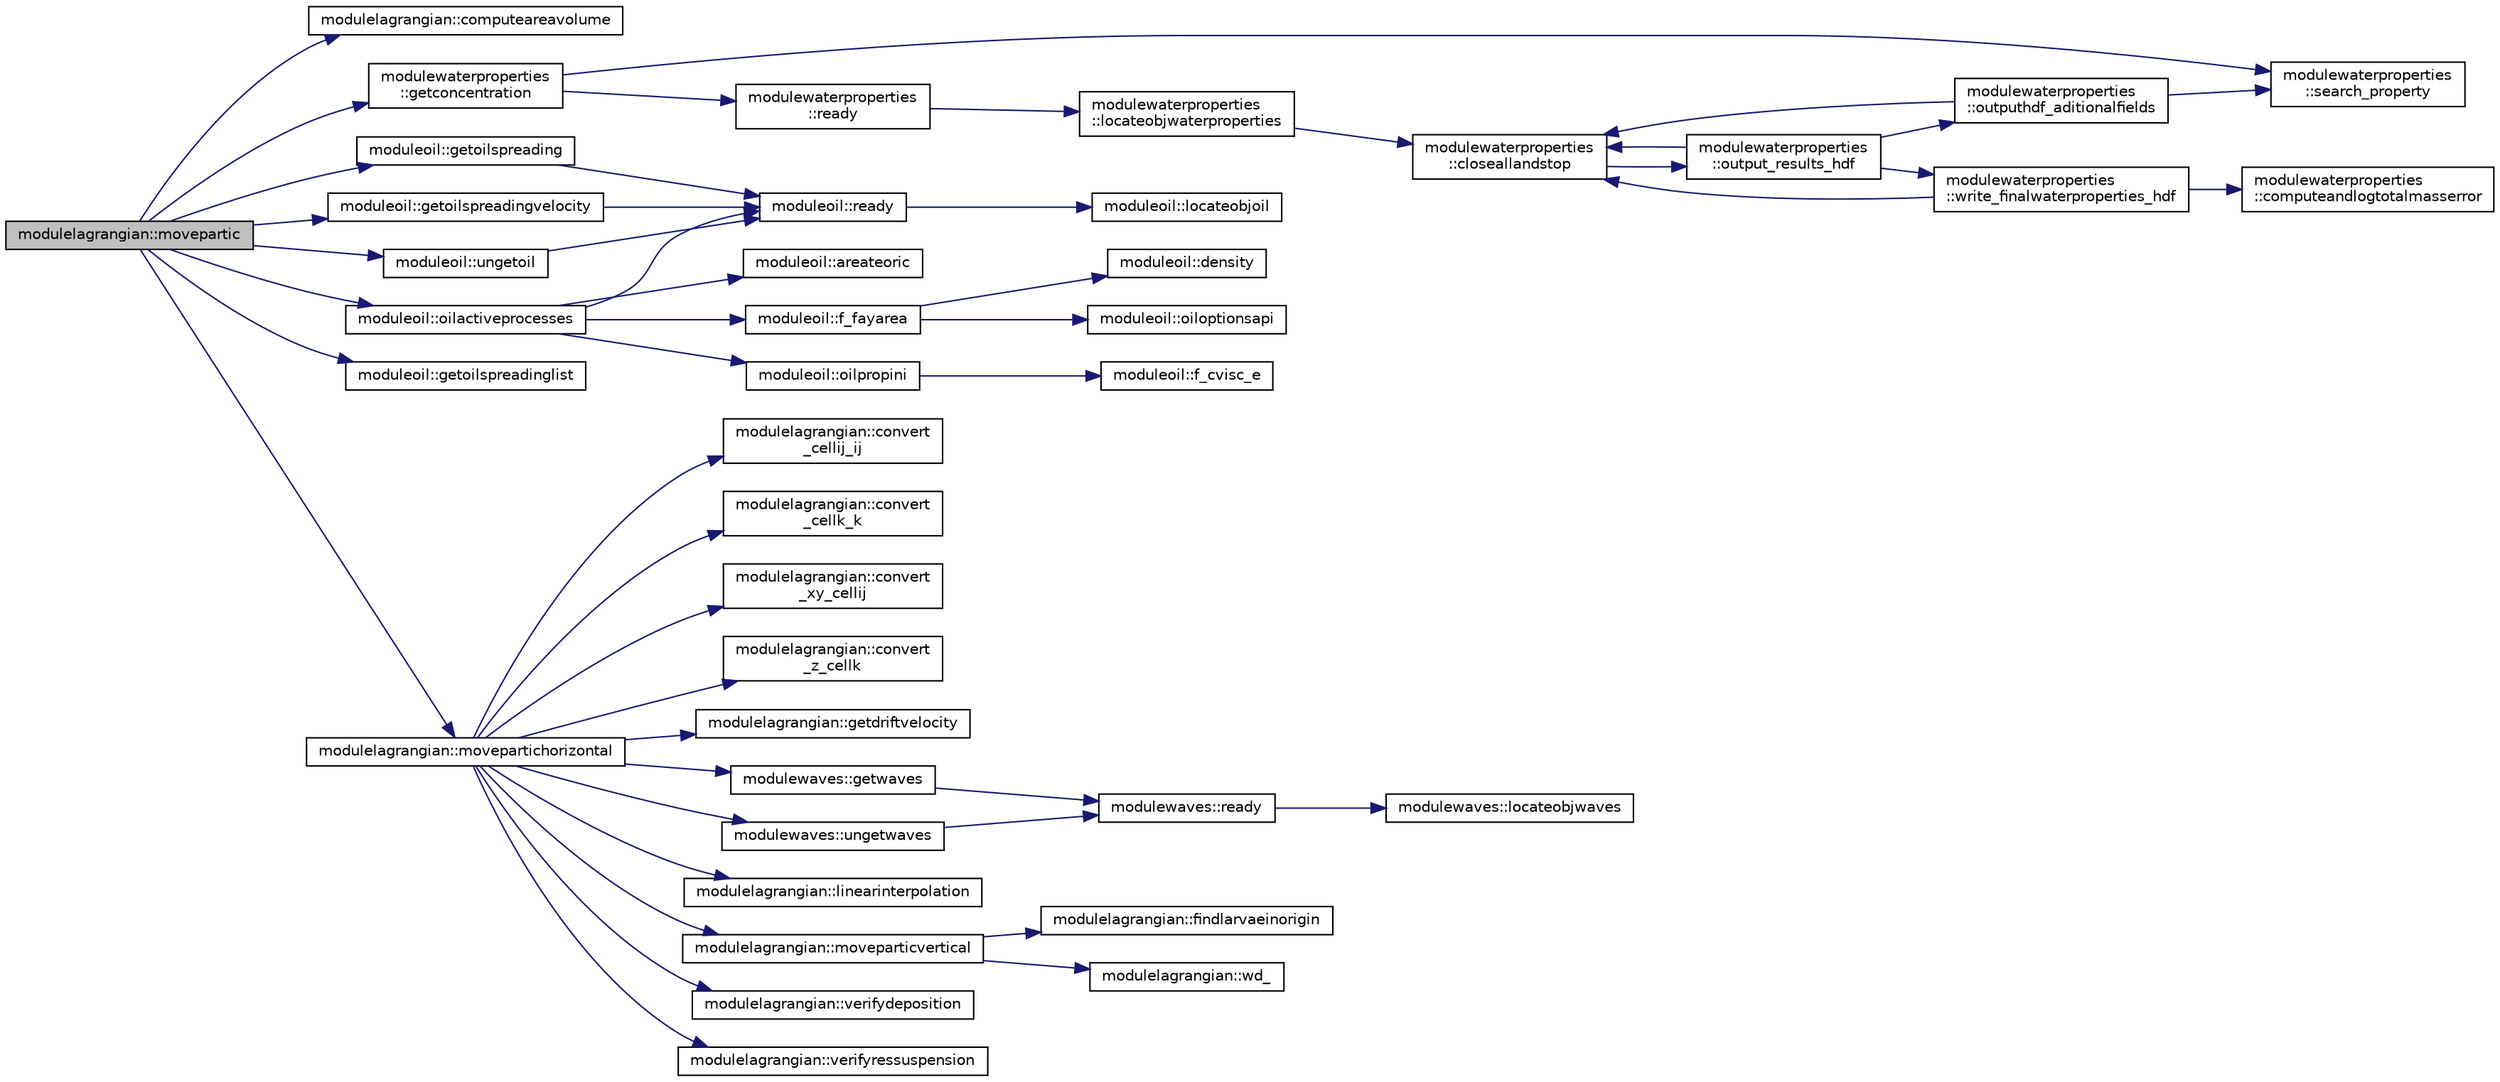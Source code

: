 digraph "modulelagrangian::movepartic"
{
 // LATEX_PDF_SIZE
  edge [fontname="Helvetica",fontsize="10",labelfontname="Helvetica",labelfontsize="10"];
  node [fontname="Helvetica",fontsize="10",shape=record];
  rankdir="LR";
  Node1 [label="modulelagrangian::movepartic",height=0.2,width=0.4,color="black", fillcolor="grey75", style="filled", fontcolor="black",tooltip=" "];
  Node1 -> Node2 [color="midnightblue",fontsize="10",style="solid",fontname="Helvetica"];
  Node2 [label="modulelagrangian::computeareavolume",height=0.2,width=0.4,color="black", fillcolor="white", style="filled",URL="$namespacemodulelagrangian.html#a5a4818cc1397ad3373693bc882af863f",tooltip=" "];
  Node1 -> Node3 [color="midnightblue",fontsize="10",style="solid",fontname="Helvetica"];
  Node3 [label="modulewaterproperties\l::getconcentration",height=0.2,width=0.4,color="black", fillcolor="white", style="filled",URL="$namespacemodulewaterproperties.html#a45cbba90a6054db2070c49281da1ef56",tooltip=" "];
  Node3 -> Node4 [color="midnightblue",fontsize="10",style="solid",fontname="Helvetica"];
  Node4 [label="modulewaterproperties\l::ready",height=0.2,width=0.4,color="black", fillcolor="white", style="filled",URL="$namespacemodulewaterproperties.html#ad54774dedce486739249cb10b4de21e2",tooltip=" "];
  Node4 -> Node5 [color="midnightblue",fontsize="10",style="solid",fontname="Helvetica"];
  Node5 [label="modulewaterproperties\l::locateobjwaterproperties",height=0.2,width=0.4,color="black", fillcolor="white", style="filled",URL="$namespacemodulewaterproperties.html#ae4516d6c7f3687b0293515314b0ade90",tooltip=" "];
  Node5 -> Node6 [color="midnightblue",fontsize="10",style="solid",fontname="Helvetica"];
  Node6 [label="modulewaterproperties\l::closeallandstop",height=0.2,width=0.4,color="black", fillcolor="white", style="filled",URL="$namespacemodulewaterproperties.html#a5bb74dfe4637836633ca6817a4a72758",tooltip=" "];
  Node6 -> Node7 [color="midnightblue",fontsize="10",style="solid",fontname="Helvetica"];
  Node7 [label="modulewaterproperties\l::output_results_hdf",height=0.2,width=0.4,color="black", fillcolor="white", style="filled",URL="$namespacemodulewaterproperties.html#a78143a2ee73e78a6441a03852a7b9f9a",tooltip=" "];
  Node7 -> Node6 [color="midnightblue",fontsize="10",style="solid",fontname="Helvetica"];
  Node7 -> Node8 [color="midnightblue",fontsize="10",style="solid",fontname="Helvetica"];
  Node8 [label="modulewaterproperties\l::outputhdf_aditionalfields",height=0.2,width=0.4,color="black", fillcolor="white", style="filled",URL="$namespacemodulewaterproperties.html#a0e590dc368b505cd9ea918d724d3eee3",tooltip=" "];
  Node8 -> Node6 [color="midnightblue",fontsize="10",style="solid",fontname="Helvetica"];
  Node8 -> Node9 [color="midnightblue",fontsize="10",style="solid",fontname="Helvetica"];
  Node9 [label="modulewaterproperties\l::search_property",height=0.2,width=0.4,color="black", fillcolor="white", style="filled",URL="$namespacemodulewaterproperties.html#ae6b7d758da27fb15faee52b3ed14029d",tooltip=" "];
  Node7 -> Node10 [color="midnightblue",fontsize="10",style="solid",fontname="Helvetica"];
  Node10 [label="modulewaterproperties\l::write_finalwaterproperties_hdf",height=0.2,width=0.4,color="black", fillcolor="white", style="filled",URL="$namespacemodulewaterproperties.html#a2893cea8ca427b1290aeb65593659aa0",tooltip=" "];
  Node10 -> Node6 [color="midnightblue",fontsize="10",style="solid",fontname="Helvetica"];
  Node10 -> Node11 [color="midnightblue",fontsize="10",style="solid",fontname="Helvetica"];
  Node11 [label="modulewaterproperties\l::computeandlogtotalmasserror",height=0.2,width=0.4,color="black", fillcolor="white", style="filled",URL="$namespacemodulewaterproperties.html#af1b9165b0e72747e4478868c7e5eff00",tooltip=" "];
  Node3 -> Node9 [color="midnightblue",fontsize="10",style="solid",fontname="Helvetica"];
  Node1 -> Node12 [color="midnightblue",fontsize="10",style="solid",fontname="Helvetica"];
  Node12 [label="moduleoil::getoilspreading",height=0.2,width=0.4,color="black", fillcolor="white", style="filled",URL="$namespacemoduleoil.html#ab0850c594da69306ab36555f8971e6e4",tooltip=" "];
  Node12 -> Node13 [color="midnightblue",fontsize="10",style="solid",fontname="Helvetica"];
  Node13 [label="moduleoil::ready",height=0.2,width=0.4,color="black", fillcolor="white", style="filled",URL="$namespacemoduleoil.html#a16763a360a31b49d4f67bbba295472a5",tooltip=" "];
  Node13 -> Node14 [color="midnightblue",fontsize="10",style="solid",fontname="Helvetica"];
  Node14 [label="moduleoil::locateobjoil",height=0.2,width=0.4,color="black", fillcolor="white", style="filled",URL="$namespacemoduleoil.html#aa0854458437dd99f9ef2103ed4f048b4",tooltip=" "];
  Node1 -> Node15 [color="midnightblue",fontsize="10",style="solid",fontname="Helvetica"];
  Node15 [label="moduleoil::getoilspreadinglist",height=0.2,width=0.4,color="black", fillcolor="white", style="filled",URL="$namespacemoduleoil.html#a4bba14809f66e683d6b93c629e986fc5",tooltip=" "];
  Node1 -> Node16 [color="midnightblue",fontsize="10",style="solid",fontname="Helvetica"];
  Node16 [label="moduleoil::getoilspreadingvelocity",height=0.2,width=0.4,color="black", fillcolor="white", style="filled",URL="$namespacemoduleoil.html#a110af1cd38e3c7128a98fb3d2bed2fdb",tooltip=" "];
  Node16 -> Node13 [color="midnightblue",fontsize="10",style="solid",fontname="Helvetica"];
  Node1 -> Node17 [color="midnightblue",fontsize="10",style="solid",fontname="Helvetica"];
  Node17 [label="modulelagrangian::movepartichorizontal",height=0.2,width=0.4,color="black", fillcolor="white", style="filled",URL="$namespacemodulelagrangian.html#a9117067712a5138b783af1e0e971235f",tooltip=" "];
  Node17 -> Node18 [color="midnightblue",fontsize="10",style="solid",fontname="Helvetica"];
  Node18 [label="modulelagrangian::convert\l_cellij_ij",height=0.2,width=0.4,color="black", fillcolor="white", style="filled",URL="$namespacemodulelagrangian.html#acf4d2d03d6e5a08dbd6f22a256ca3d91",tooltip=" "];
  Node17 -> Node19 [color="midnightblue",fontsize="10",style="solid",fontname="Helvetica"];
  Node19 [label="modulelagrangian::convert\l_cellk_k",height=0.2,width=0.4,color="black", fillcolor="white", style="filled",URL="$namespacemodulelagrangian.html#ab49d9104b72e09c3e511a3c37180d96b",tooltip=" "];
  Node17 -> Node20 [color="midnightblue",fontsize="10",style="solid",fontname="Helvetica"];
  Node20 [label="modulelagrangian::convert\l_xy_cellij",height=0.2,width=0.4,color="black", fillcolor="white", style="filled",URL="$namespacemodulelagrangian.html#ac9070324e55670920f08443dd42938d9",tooltip=" "];
  Node17 -> Node21 [color="midnightblue",fontsize="10",style="solid",fontname="Helvetica"];
  Node21 [label="modulelagrangian::convert\l_z_cellk",height=0.2,width=0.4,color="black", fillcolor="white", style="filled",URL="$namespacemodulelagrangian.html#a457d6182588e8e1d9cc86c35a53690f7",tooltip=" "];
  Node17 -> Node22 [color="midnightblue",fontsize="10",style="solid",fontname="Helvetica"];
  Node22 [label="modulelagrangian::getdriftvelocity",height=0.2,width=0.4,color="black", fillcolor="white", style="filled",URL="$namespacemodulelagrangian.html#a4fe5e7ff4efbd8464e9c64ac12f53a3c",tooltip=" "];
  Node17 -> Node23 [color="midnightblue",fontsize="10",style="solid",fontname="Helvetica"];
  Node23 [label="modulewaves::getwaves",height=0.2,width=0.4,color="black", fillcolor="white", style="filled",URL="$namespacemodulewaves.html#a12875a6c82df32faa0d9a05dd2d67b1e",tooltip=" "];
  Node23 -> Node24 [color="midnightblue",fontsize="10",style="solid",fontname="Helvetica"];
  Node24 [label="modulewaves::ready",height=0.2,width=0.4,color="black", fillcolor="white", style="filled",URL="$namespacemodulewaves.html#a15beb6e5dff252a4c77c47d43f9b6385",tooltip=" "];
  Node24 -> Node25 [color="midnightblue",fontsize="10",style="solid",fontname="Helvetica"];
  Node25 [label="modulewaves::locateobjwaves",height=0.2,width=0.4,color="black", fillcolor="white", style="filled",URL="$namespacemodulewaves.html#a0b543189e013d4ce00f78f873ab7f481",tooltip=" "];
  Node17 -> Node26 [color="midnightblue",fontsize="10",style="solid",fontname="Helvetica"];
  Node26 [label="modulelagrangian::linearinterpolation",height=0.2,width=0.4,color="black", fillcolor="white", style="filled",URL="$namespacemodulelagrangian.html#a0c6b41e19230933d9b189208e04909f1",tooltip=" "];
  Node17 -> Node27 [color="midnightblue",fontsize="10",style="solid",fontname="Helvetica"];
  Node27 [label="modulelagrangian::moveparticvertical",height=0.2,width=0.4,color="black", fillcolor="white", style="filled",URL="$namespacemodulelagrangian.html#aee1cf00f54feae6409c4674532876dcc",tooltip=" "];
  Node27 -> Node28 [color="midnightblue",fontsize="10",style="solid",fontname="Helvetica"];
  Node28 [label="modulelagrangian::findlarvaeinorigin",height=0.2,width=0.4,color="black", fillcolor="white", style="filled",URL="$namespacemodulelagrangian.html#a4a81291f0f83c4c244a6842be5d88471",tooltip=" "];
  Node27 -> Node29 [color="midnightblue",fontsize="10",style="solid",fontname="Helvetica"];
  Node29 [label="modulelagrangian::wd_",height=0.2,width=0.4,color="black", fillcolor="white", style="filled",URL="$namespacemodulelagrangian.html#a017fc1ab12cc04b5c4839d5ea0b54365",tooltip=" "];
  Node17 -> Node30 [color="midnightblue",fontsize="10",style="solid",fontname="Helvetica"];
  Node30 [label="modulewaves::ungetwaves",height=0.2,width=0.4,color="black", fillcolor="white", style="filled",URL="$namespacemodulewaves.html#a0c5557cca037fc7fe0c05098f278075d",tooltip=" "];
  Node30 -> Node24 [color="midnightblue",fontsize="10",style="solid",fontname="Helvetica"];
  Node17 -> Node31 [color="midnightblue",fontsize="10",style="solid",fontname="Helvetica"];
  Node31 [label="modulelagrangian::verifydeposition",height=0.2,width=0.4,color="black", fillcolor="white", style="filled",URL="$namespacemodulelagrangian.html#a707d19136d3ce2d287f6e476d28385c8",tooltip=" "];
  Node17 -> Node32 [color="midnightblue",fontsize="10",style="solid",fontname="Helvetica"];
  Node32 [label="modulelagrangian::verifyressuspension",height=0.2,width=0.4,color="black", fillcolor="white", style="filled",URL="$namespacemodulelagrangian.html#af983501fcd8d5abbf81124ad3229d435",tooltip=" "];
  Node1 -> Node33 [color="midnightblue",fontsize="10",style="solid",fontname="Helvetica"];
  Node33 [label="moduleoil::oilactiveprocesses",height=0.2,width=0.4,color="black", fillcolor="white", style="filled",URL="$namespacemoduleoil.html#aa53749d5416d21d1602ffd0208f0f8f2",tooltip=" "];
  Node33 -> Node34 [color="midnightblue",fontsize="10",style="solid",fontname="Helvetica"];
  Node34 [label="moduleoil::areateoric",height=0.2,width=0.4,color="black", fillcolor="white", style="filled",URL="$namespacemoduleoil.html#aeef3927895fe2023671f25edeb829a30",tooltip=" "];
  Node33 -> Node35 [color="midnightblue",fontsize="10",style="solid",fontname="Helvetica"];
  Node35 [label="moduleoil::f_fayarea",height=0.2,width=0.4,color="black", fillcolor="white", style="filled",URL="$namespacemoduleoil.html#aae34355db8babcba835b1b3af18baa95",tooltip=" "];
  Node35 -> Node36 [color="midnightblue",fontsize="10",style="solid",fontname="Helvetica"];
  Node36 [label="moduleoil::density",height=0.2,width=0.4,color="black", fillcolor="white", style="filled",URL="$namespacemoduleoil.html#a9b26683d1a6211ffa180e7c4004596be",tooltip=" "];
  Node35 -> Node37 [color="midnightblue",fontsize="10",style="solid",fontname="Helvetica"];
  Node37 [label="moduleoil::oiloptionsapi",height=0.2,width=0.4,color="black", fillcolor="white", style="filled",URL="$namespacemoduleoil.html#a25b9c130249a4691ccc1c06b3bae5a4e",tooltip=" "];
  Node33 -> Node38 [color="midnightblue",fontsize="10",style="solid",fontname="Helvetica"];
  Node38 [label="moduleoil::oilpropini",height=0.2,width=0.4,color="black", fillcolor="white", style="filled",URL="$namespacemoduleoil.html#a11e04f321f0ebc3e9a379f908b8a0cd2",tooltip=" "];
  Node38 -> Node39 [color="midnightblue",fontsize="10",style="solid",fontname="Helvetica"];
  Node39 [label="moduleoil::f_cvisc_e",height=0.2,width=0.4,color="black", fillcolor="white", style="filled",URL="$namespacemoduleoil.html#a554da2e0cba3e570da78338d2aeef85a",tooltip=" "];
  Node33 -> Node13 [color="midnightblue",fontsize="10",style="solid",fontname="Helvetica"];
  Node1 -> Node40 [color="midnightblue",fontsize="10",style="solid",fontname="Helvetica"];
  Node40 [label="moduleoil::ungetoil",height=0.2,width=0.4,color="black", fillcolor="white", style="filled",URL="$namespacemoduleoil.html#a2fe92325448f8b8b46f0b9a6c44129c1",tooltip=" "];
  Node40 -> Node13 [color="midnightblue",fontsize="10",style="solid",fontname="Helvetica"];
}
